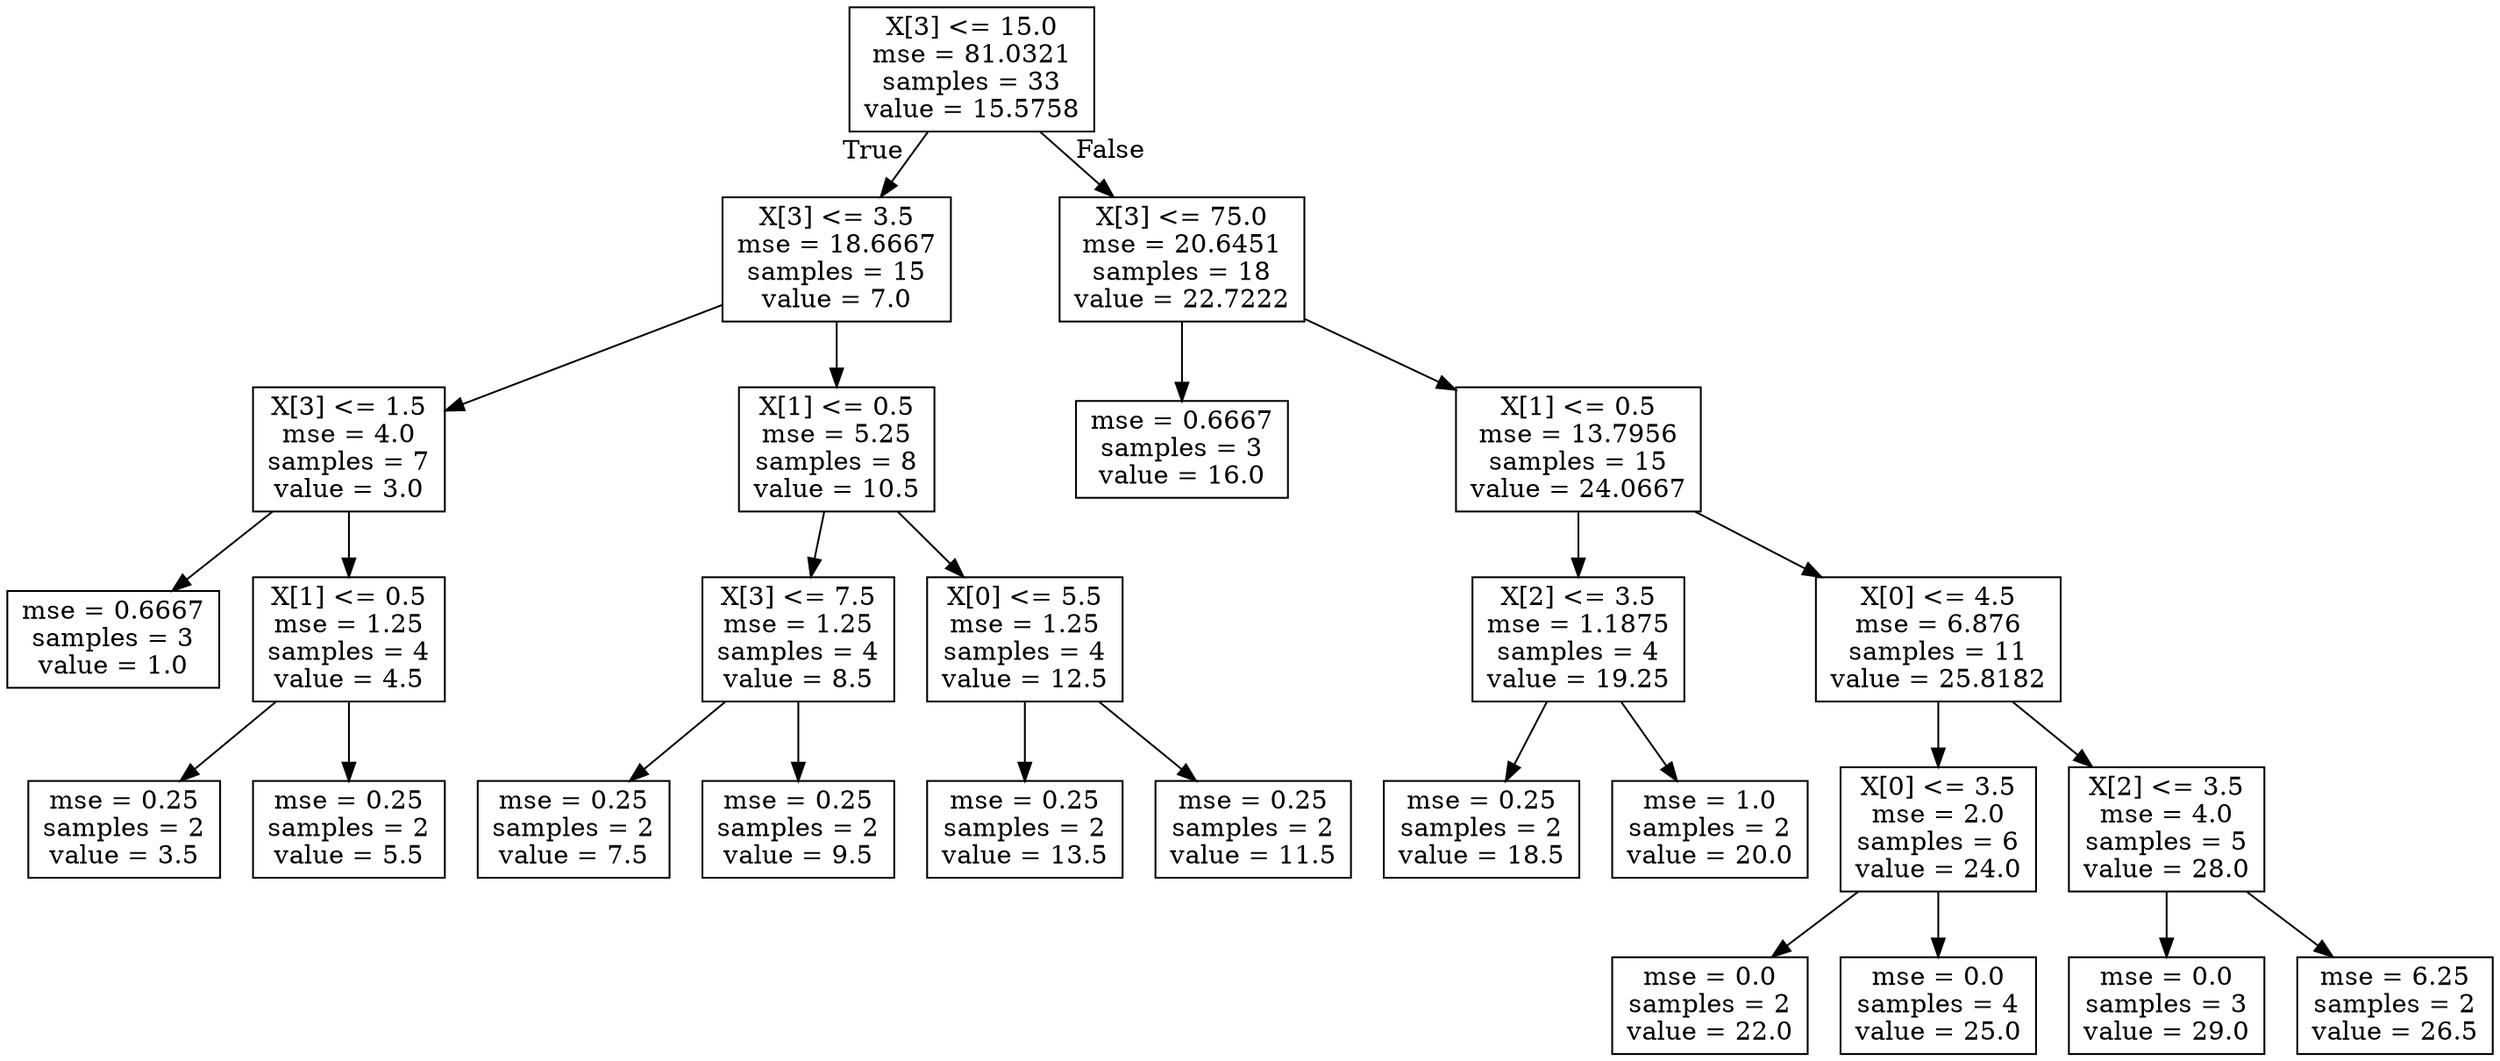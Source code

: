 digraph Tree {
node [shape=box] ;
0 [label="X[3] <= 15.0\nmse = 81.0321\nsamples = 33\nvalue = 15.5758"] ;
1 [label="X[3] <= 3.5\nmse = 18.6667\nsamples = 15\nvalue = 7.0"] ;
0 -> 1 [labeldistance=2.5, labelangle=45, headlabel="True"] ;
2 [label="X[3] <= 1.5\nmse = 4.0\nsamples = 7\nvalue = 3.0"] ;
1 -> 2 ;
3 [label="mse = 0.6667\nsamples = 3\nvalue = 1.0"] ;
2 -> 3 ;
4 [label="X[1] <= 0.5\nmse = 1.25\nsamples = 4\nvalue = 4.5"] ;
2 -> 4 ;
5 [label="mse = 0.25\nsamples = 2\nvalue = 3.5"] ;
4 -> 5 ;
6 [label="mse = 0.25\nsamples = 2\nvalue = 5.5"] ;
4 -> 6 ;
7 [label="X[1] <= 0.5\nmse = 5.25\nsamples = 8\nvalue = 10.5"] ;
1 -> 7 ;
8 [label="X[3] <= 7.5\nmse = 1.25\nsamples = 4\nvalue = 8.5"] ;
7 -> 8 ;
9 [label="mse = 0.25\nsamples = 2\nvalue = 7.5"] ;
8 -> 9 ;
10 [label="mse = 0.25\nsamples = 2\nvalue = 9.5"] ;
8 -> 10 ;
11 [label="X[0] <= 5.5\nmse = 1.25\nsamples = 4\nvalue = 12.5"] ;
7 -> 11 ;
12 [label="mse = 0.25\nsamples = 2\nvalue = 13.5"] ;
11 -> 12 ;
13 [label="mse = 0.25\nsamples = 2\nvalue = 11.5"] ;
11 -> 13 ;
14 [label="X[3] <= 75.0\nmse = 20.6451\nsamples = 18\nvalue = 22.7222"] ;
0 -> 14 [labeldistance=2.5, labelangle=-45, headlabel="False"] ;
15 [label="mse = 0.6667\nsamples = 3\nvalue = 16.0"] ;
14 -> 15 ;
16 [label="X[1] <= 0.5\nmse = 13.7956\nsamples = 15\nvalue = 24.0667"] ;
14 -> 16 ;
17 [label="X[2] <= 3.5\nmse = 1.1875\nsamples = 4\nvalue = 19.25"] ;
16 -> 17 ;
18 [label="mse = 0.25\nsamples = 2\nvalue = 18.5"] ;
17 -> 18 ;
19 [label="mse = 1.0\nsamples = 2\nvalue = 20.0"] ;
17 -> 19 ;
20 [label="X[0] <= 4.5\nmse = 6.876\nsamples = 11\nvalue = 25.8182"] ;
16 -> 20 ;
21 [label="X[0] <= 3.5\nmse = 2.0\nsamples = 6\nvalue = 24.0"] ;
20 -> 21 ;
22 [label="mse = 0.0\nsamples = 2\nvalue = 22.0"] ;
21 -> 22 ;
23 [label="mse = 0.0\nsamples = 4\nvalue = 25.0"] ;
21 -> 23 ;
24 [label="X[2] <= 3.5\nmse = 4.0\nsamples = 5\nvalue = 28.0"] ;
20 -> 24 ;
25 [label="mse = 0.0\nsamples = 3\nvalue = 29.0"] ;
24 -> 25 ;
26 [label="mse = 6.25\nsamples = 2\nvalue = 26.5"] ;
24 -> 26 ;
}